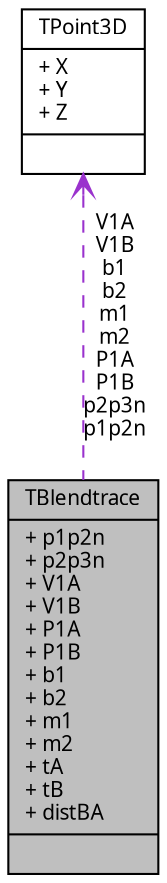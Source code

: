 digraph G
{
  edge [fontname="FreeSans.ttf",fontsize=10,labelfontname="FreeSans.ttf",labelfontsize=10];
  node [fontname="FreeSans.ttf",fontsize=10,shape=record];
  Node1 [label="{TBlendtrace\n|+ p1p2n\l+ p2p3n\l+ V1A\l+ V1B\l+ P1A\l+ P1B\l+ b1\l+ b2\l+ m1\l+ m2\l+ tA\l+ tB\l+ distBA\l|}",height=0.2,width=0.4,color="black", fillcolor="grey75", style="filled" fontcolor="black"];
  Node2 -> Node1 [dir=back,color="darkorchid3",fontsize=10,style="dashed",label="V1A\nV1B\nb1\nb2\nm1\nm2\nP1A\nP1B\np2p3n\np1p2n",arrowtail="open",fontname="FreeSans.ttf"];
  Node2 [label="{TPoint3D\n|+ X\l+ Y\l+ Z\l|}",height=0.2,width=0.4,color="black", fillcolor="white", style="filled",URL="$structTPoint3D.html"];
}
